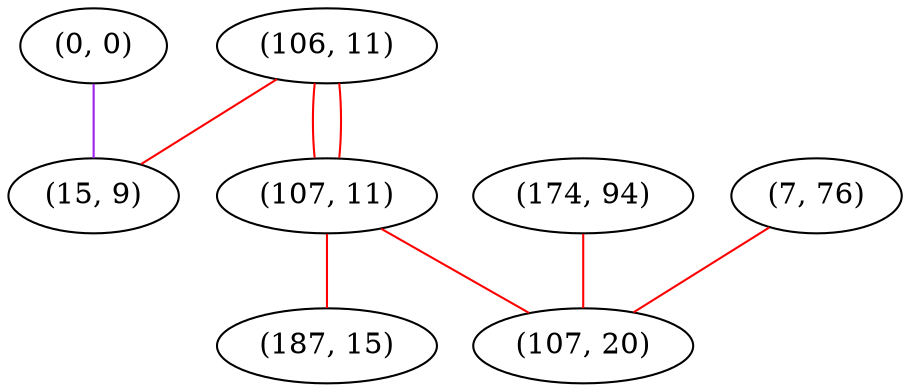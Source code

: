 graph "" {
"(0, 0)";
"(106, 11)";
"(107, 11)";
"(174, 94)";
"(7, 76)";
"(187, 15)";
"(107, 20)";
"(15, 9)";
"(0, 0)" -- "(15, 9)"  [color=purple, key=0, weight=4];
"(106, 11)" -- "(107, 11)"  [color=red, key=0, weight=1];
"(106, 11)" -- "(107, 11)"  [color=red, key=1, weight=1];
"(106, 11)" -- "(15, 9)"  [color=red, key=0, weight=1];
"(107, 11)" -- "(107, 20)"  [color=red, key=0, weight=1];
"(107, 11)" -- "(187, 15)"  [color=red, key=0, weight=1];
"(174, 94)" -- "(107, 20)"  [color=red, key=0, weight=1];
"(7, 76)" -- "(107, 20)"  [color=red, key=0, weight=1];
}
